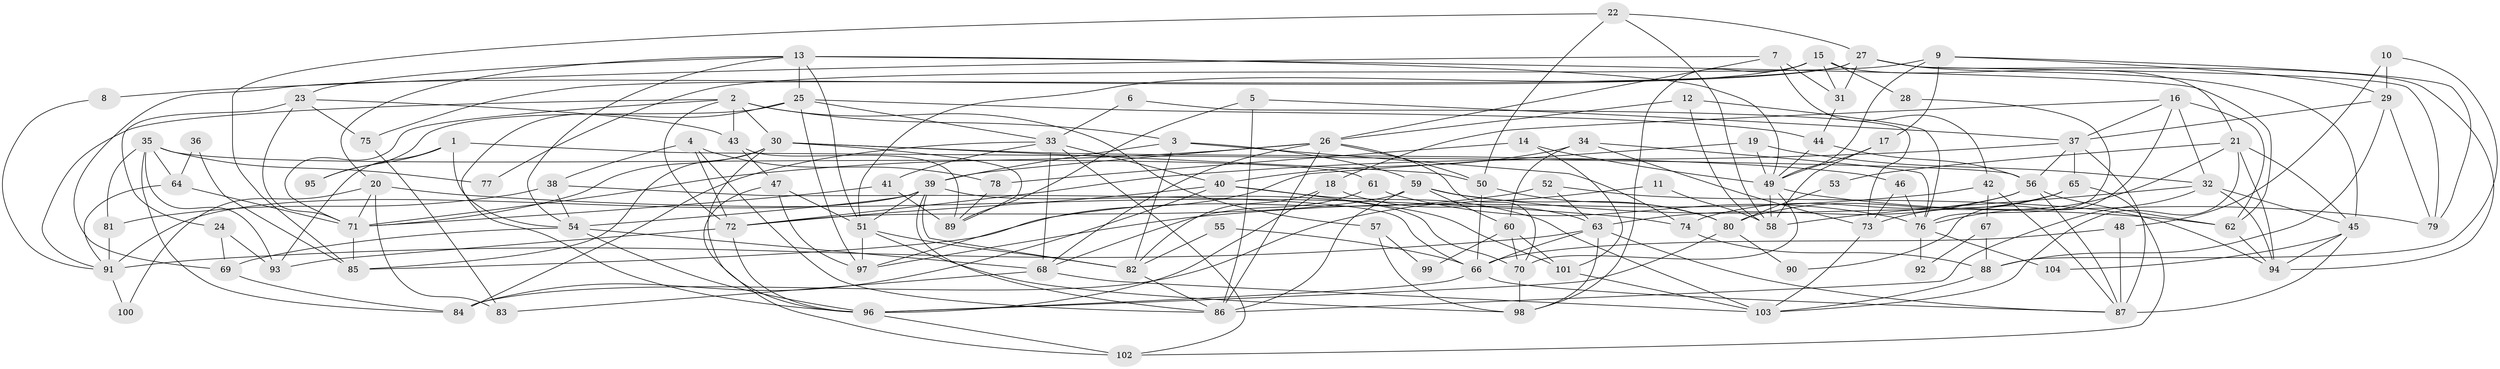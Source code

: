 // original degree distribution, {4: 0.20945945945945946, 2: 0.14864864864864866, 5: 0.22297297297297297, 3: 0.27702702702702703, 6: 0.08108108108108109, 7: 0.05405405405405406, 8: 0.006756756756756757}
// Generated by graph-tools (version 1.1) at 2025/37/03/04/25 23:37:05]
// undirected, 104 vertices, 242 edges
graph export_dot {
  node [color=gray90,style=filled];
  1;
  2;
  3;
  4;
  5;
  6;
  7;
  8;
  9;
  10;
  11;
  12;
  13;
  14;
  15;
  16;
  17;
  18;
  19;
  20;
  21;
  22;
  23;
  24;
  25;
  26;
  27;
  28;
  29;
  30;
  31;
  32;
  33;
  34;
  35;
  36;
  37;
  38;
  39;
  40;
  41;
  42;
  43;
  44;
  45;
  46;
  47;
  48;
  49;
  50;
  51;
  52;
  53;
  54;
  55;
  56;
  57;
  58;
  59;
  60;
  61;
  62;
  63;
  64;
  65;
  66;
  67;
  68;
  69;
  70;
  71;
  72;
  73;
  74;
  75;
  76;
  77;
  78;
  79;
  80;
  81;
  82;
  83;
  84;
  85;
  86;
  87;
  88;
  89;
  90;
  91;
  92;
  93;
  94;
  95;
  96;
  97;
  98;
  99;
  100;
  101;
  102;
  103;
  104;
  1 -- 54 [weight=1.0];
  1 -- 56 [weight=1.0];
  1 -- 93 [weight=1.0];
  1 -- 95 [weight=1.0];
  2 -- 3 [weight=1.0];
  2 -- 30 [weight=1.0];
  2 -- 43 [weight=1.0];
  2 -- 57 [weight=1.0];
  2 -- 71 [weight=1.0];
  2 -- 72 [weight=1.0];
  2 -- 91 [weight=1.0];
  3 -- 39 [weight=1.0];
  3 -- 59 [weight=1.0];
  3 -- 74 [weight=1.0];
  3 -- 82 [weight=1.0];
  4 -- 38 [weight=1.0];
  4 -- 72 [weight=1.0];
  4 -- 78 [weight=1.0];
  4 -- 86 [weight=1.0];
  5 -- 37 [weight=1.0];
  5 -- 86 [weight=1.0];
  5 -- 89 [weight=1.0];
  6 -- 33 [weight=1.0];
  6 -- 73 [weight=1.0];
  7 -- 8 [weight=1.0];
  7 -- 26 [weight=1.0];
  7 -- 31 [weight=1.0];
  7 -- 42 [weight=1.0];
  8 -- 91 [weight=1.0];
  9 -- 17 [weight=1.0];
  9 -- 29 [weight=1.0];
  9 -- 49 [weight=1.0];
  9 -- 77 [weight=1.0];
  9 -- 79 [weight=1.0];
  10 -- 29 [weight=1.0];
  10 -- 48 [weight=1.0];
  10 -- 88 [weight=1.0];
  11 -- 58 [weight=1.0];
  11 -- 84 [weight=1.0];
  12 -- 26 [weight=1.0];
  12 -- 58 [weight=1.0];
  12 -- 76 [weight=1.0];
  13 -- 20 [weight=1.0];
  13 -- 23 [weight=1.0];
  13 -- 25 [weight=1.0];
  13 -- 49 [weight=1.0];
  13 -- 51 [weight=1.0];
  13 -- 54 [weight=1.0];
  13 -- 62 [weight=1.0];
  14 -- 49 [weight=1.0];
  14 -- 78 [weight=2.0];
  14 -- 101 [weight=1.0];
  15 -- 21 [weight=1.0];
  15 -- 28 [weight=1.0];
  15 -- 31 [weight=1.0];
  15 -- 51 [weight=1.0];
  15 -- 98 [weight=1.0];
  16 -- 18 [weight=1.0];
  16 -- 32 [weight=1.0];
  16 -- 37 [weight=1.0];
  16 -- 62 [weight=1.0];
  16 -- 90 [weight=1.0];
  17 -- 49 [weight=1.0];
  17 -- 58 [weight=1.0];
  18 -- 63 [weight=1.0];
  18 -- 82 [weight=1.0];
  18 -- 96 [weight=1.0];
  19 -- 32 [weight=1.0];
  19 -- 49 [weight=1.0];
  19 -- 97 [weight=1.0];
  20 -- 71 [weight=1.0];
  20 -- 74 [weight=1.0];
  20 -- 83 [weight=1.0];
  20 -- 100 [weight=1.0];
  21 -- 45 [weight=1.0];
  21 -- 53 [weight=1.0];
  21 -- 76 [weight=1.0];
  21 -- 94 [weight=1.0];
  21 -- 103 [weight=1.0];
  22 -- 27 [weight=1.0];
  22 -- 50 [weight=1.0];
  22 -- 58 [weight=1.0];
  22 -- 85 [weight=1.0];
  23 -- 24 [weight=1.0];
  23 -- 43 [weight=1.0];
  23 -- 71 [weight=1.0];
  23 -- 75 [weight=1.0];
  24 -- 69 [weight=1.0];
  24 -- 93 [weight=1.0];
  25 -- 33 [weight=1.0];
  25 -- 44 [weight=1.0];
  25 -- 95 [weight=1.0];
  25 -- 96 [weight=1.0];
  25 -- 97 [weight=1.0];
  26 -- 39 [weight=1.0];
  26 -- 50 [weight=1.0];
  26 -- 68 [weight=1.0];
  26 -- 70 [weight=1.0];
  26 -- 71 [weight=1.0];
  26 -- 86 [weight=1.0];
  27 -- 31 [weight=1.0];
  27 -- 45 [weight=1.0];
  27 -- 69 [weight=1.0];
  27 -- 75 [weight=1.0];
  27 -- 79 [weight=1.0];
  27 -- 94 [weight=1.0];
  28 -- 76 [weight=1.0];
  29 -- 37 [weight=1.0];
  29 -- 79 [weight=1.0];
  29 -- 88 [weight=1.0];
  30 -- 46 [weight=1.0];
  30 -- 50 [weight=1.0];
  30 -- 71 [weight=1.0];
  30 -- 85 [weight=1.0];
  30 -- 89 [weight=1.0];
  30 -- 96 [weight=1.0];
  31 -- 44 [weight=1.0];
  32 -- 45 [weight=1.0];
  32 -- 58 [weight=1.0];
  32 -- 86 [weight=2.0];
  32 -- 94 [weight=1.0];
  33 -- 40 [weight=1.0];
  33 -- 41 [weight=1.0];
  33 -- 68 [weight=1.0];
  33 -- 84 [weight=1.0];
  33 -- 102 [weight=1.0];
  34 -- 40 [weight=1.0];
  34 -- 60 [weight=1.0];
  34 -- 73 [weight=1.0];
  34 -- 76 [weight=1.0];
  35 -- 61 [weight=1.0];
  35 -- 64 [weight=1.0];
  35 -- 77 [weight=1.0];
  35 -- 81 [weight=1.0];
  35 -- 84 [weight=1.0];
  35 -- 93 [weight=1.0];
  36 -- 64 [weight=1.0];
  36 -- 85 [weight=1.0];
  37 -- 56 [weight=1.0];
  37 -- 65 [weight=1.0];
  37 -- 72 [weight=1.0];
  37 -- 87 [weight=1.0];
  38 -- 54 [weight=1.0];
  38 -- 66 [weight=1.0];
  38 -- 81 [weight=1.0];
  39 -- 51 [weight=2.0];
  39 -- 54 [weight=2.0];
  39 -- 70 [weight=1.0];
  39 -- 82 [weight=1.0];
  39 -- 86 [weight=1.0];
  39 -- 91 [weight=1.0];
  40 -- 72 [weight=1.0];
  40 -- 84 [weight=1.0];
  40 -- 101 [weight=1.0];
  40 -- 103 [weight=1.0];
  41 -- 71 [weight=1.0];
  41 -- 89 [weight=1.0];
  42 -- 67 [weight=1.0];
  42 -- 87 [weight=1.0];
  42 -- 97 [weight=1.0];
  43 -- 47 [weight=1.0];
  43 -- 89 [weight=1.0];
  44 -- 49 [weight=1.0];
  44 -- 56 [weight=1.0];
  45 -- 87 [weight=1.0];
  45 -- 94 [weight=1.0];
  45 -- 104 [weight=1.0];
  46 -- 73 [weight=1.0];
  46 -- 76 [weight=1.0];
  47 -- 51 [weight=1.0];
  47 -- 97 [weight=1.0];
  47 -- 102 [weight=1.0];
  48 -- 66 [weight=1.0];
  48 -- 87 [weight=2.0];
  49 -- 58 [weight=1.0];
  49 -- 70 [weight=1.0];
  49 -- 79 [weight=1.0];
  50 -- 66 [weight=1.0];
  50 -- 80 [weight=1.0];
  51 -- 82 [weight=1.0];
  51 -- 97 [weight=1.0];
  51 -- 98 [weight=1.0];
  52 -- 63 [weight=1.0];
  52 -- 85 [weight=1.0];
  52 -- 94 [weight=1.0];
  53 -- 80 [weight=1.0];
  54 -- 68 [weight=1.0];
  54 -- 69 [weight=1.0];
  54 -- 96 [weight=1.0];
  55 -- 66 [weight=1.0];
  55 -- 82 [weight=1.0];
  56 -- 62 [weight=1.0];
  56 -- 63 [weight=1.0];
  56 -- 74 [weight=1.0];
  56 -- 87 [weight=1.0];
  57 -- 98 [weight=1.0];
  57 -- 99 [weight=1.0];
  59 -- 60 [weight=1.0];
  59 -- 62 [weight=1.0];
  59 -- 72 [weight=1.0];
  59 -- 80 [weight=1.0];
  59 -- 86 [weight=2.0];
  60 -- 70 [weight=1.0];
  60 -- 99 [weight=1.0];
  60 -- 101 [weight=1.0];
  61 -- 68 [weight=1.0];
  61 -- 76 [weight=1.0];
  62 -- 94 [weight=1.0];
  63 -- 66 [weight=1.0];
  63 -- 87 [weight=1.0];
  63 -- 91 [weight=1.0];
  63 -- 98 [weight=1.0];
  64 -- 71 [weight=1.0];
  64 -- 91 [weight=1.0];
  65 -- 73 [weight=1.0];
  65 -- 80 [weight=1.0];
  65 -- 102 [weight=1.0];
  66 -- 87 [weight=1.0];
  66 -- 96 [weight=1.0];
  67 -- 88 [weight=2.0];
  67 -- 92 [weight=1.0];
  68 -- 83 [weight=1.0];
  68 -- 103 [weight=1.0];
  69 -- 84 [weight=1.0];
  70 -- 98 [weight=1.0];
  71 -- 85 [weight=1.0];
  72 -- 93 [weight=2.0];
  72 -- 96 [weight=1.0];
  73 -- 103 [weight=1.0];
  74 -- 88 [weight=1.0];
  75 -- 83 [weight=1.0];
  76 -- 92 [weight=2.0];
  76 -- 104 [weight=1.0];
  78 -- 89 [weight=1.0];
  80 -- 90 [weight=1.0];
  80 -- 96 [weight=1.0];
  81 -- 91 [weight=1.0];
  82 -- 86 [weight=1.0];
  88 -- 103 [weight=1.0];
  91 -- 100 [weight=1.0];
  96 -- 102 [weight=1.0];
  101 -- 103 [weight=1.0];
}
